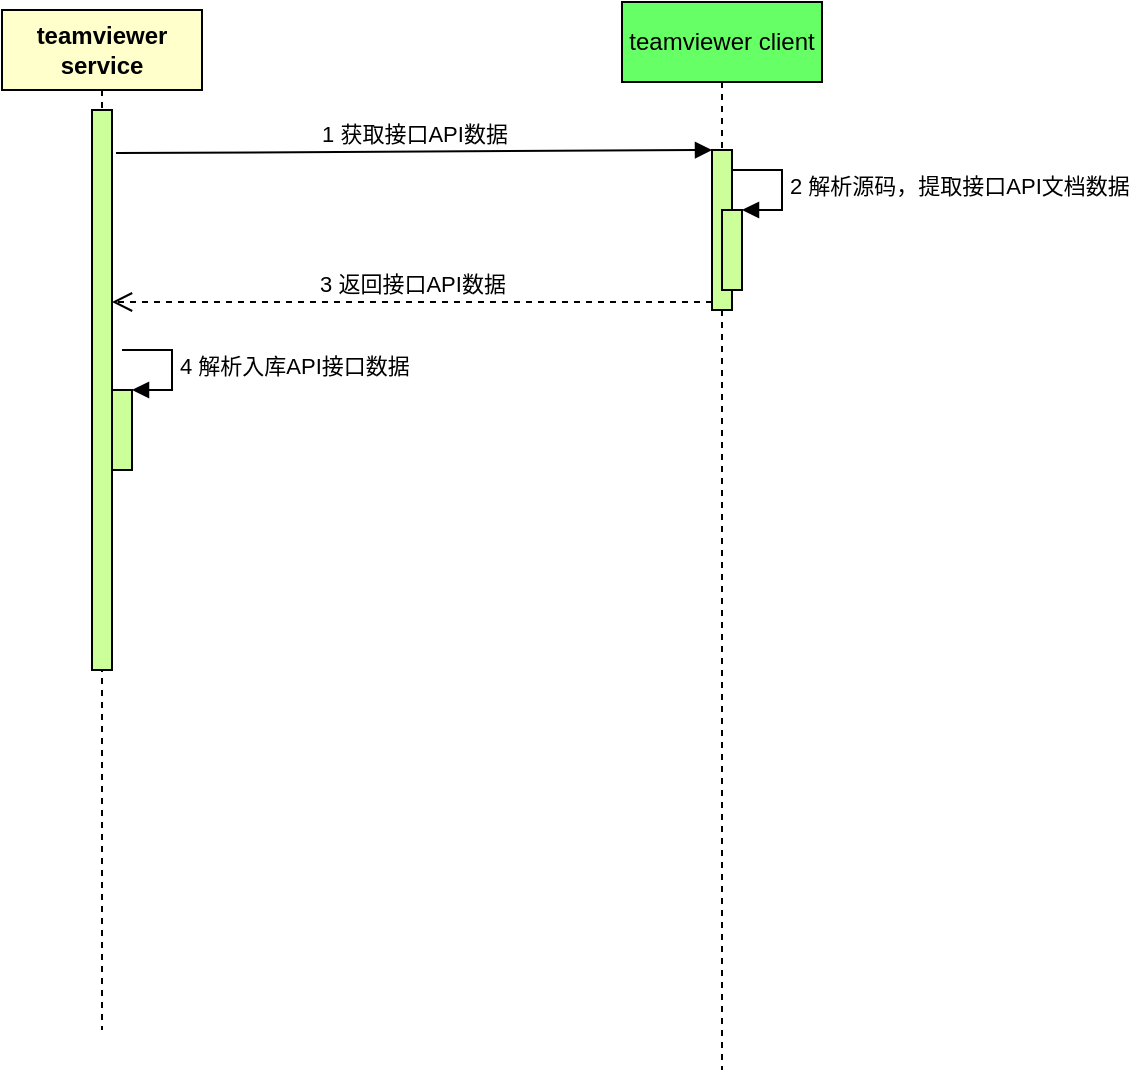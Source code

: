 <mxfile version="14.1.4" type="github">
  <diagram name="Page-1" id="b5b7bab2-c9e2-2cf4-8b2a-24fd1a2a6d21">
    <mxGraphModel dx="1840" dy="1676" grid="1" gridSize="10" guides="1" tooltips="1" connect="1" arrows="1" fold="1" page="1" pageScale="1" pageWidth="827" pageHeight="1169" background="#ffffff" math="0" shadow="0">
      <root>
        <mxCell id="0" />
        <mxCell id="1" parent="0" />
        <mxCell id="pt-x4_sm98buI33GJzMz-9" value="&lt;b&gt;teamviewer service&lt;/b&gt;" style="shape=umlLifeline;perimeter=lifelinePerimeter;whiteSpace=wrap;html=1;container=1;collapsible=0;recursiveResize=0;outlineConnect=0;fillColor=#FFFFCC;" vertex="1" parent="1">
          <mxGeometry x="-110" y="-580" width="100" height="510" as="geometry" />
        </mxCell>
        <mxCell id="pt-x4_sm98buI33GJzMz-13" value="" style="html=1;points=[];perimeter=orthogonalPerimeter;fillColor=#CCFF99;" vertex="1" parent="pt-x4_sm98buI33GJzMz-9">
          <mxGeometry x="45" y="50" width="10" height="280" as="geometry" />
        </mxCell>
        <mxCell id="pt-x4_sm98buI33GJzMz-28" value="" style="html=1;points=[];perimeter=orthogonalPerimeter;fillColor=#CCFF99;" vertex="1" parent="pt-x4_sm98buI33GJzMz-9">
          <mxGeometry x="55" y="190" width="10" height="40" as="geometry" />
        </mxCell>
        <mxCell id="pt-x4_sm98buI33GJzMz-29" value="4&amp;nbsp;解析入库API接口数据" style="edgeStyle=orthogonalEdgeStyle;html=1;align=left;spacingLeft=2;endArrow=block;rounded=0;entryX=1;entryY=0;" edge="1" target="pt-x4_sm98buI33GJzMz-28" parent="pt-x4_sm98buI33GJzMz-9">
          <mxGeometry relative="1" as="geometry">
            <mxPoint x="60" y="170" as="sourcePoint" />
            <Array as="points">
              <mxPoint x="85" y="170" />
            </Array>
          </mxGeometry>
        </mxCell>
        <mxCell id="pt-x4_sm98buI33GJzMz-10" value="teamviewer client" style="shape=umlLifeline;perimeter=lifelinePerimeter;whiteSpace=wrap;html=1;container=1;collapsible=0;recursiveResize=0;outlineConnect=0;fillColor=#66FF66;" vertex="1" parent="1">
          <mxGeometry x="200" y="-584" width="100" height="534" as="geometry" />
        </mxCell>
        <mxCell id="pt-x4_sm98buI33GJzMz-15" value="" style="html=1;points=[];perimeter=orthogonalPerimeter;fillColor=#CCFF99;" vertex="1" parent="pt-x4_sm98buI33GJzMz-10">
          <mxGeometry x="45" y="74" width="10" height="80" as="geometry" />
        </mxCell>
        <mxCell id="pt-x4_sm98buI33GJzMz-20" value="" style="html=1;points=[];perimeter=orthogonalPerimeter;fillColor=#CCFF99;" vertex="1" parent="pt-x4_sm98buI33GJzMz-10">
          <mxGeometry x="50" y="104" width="10" height="40" as="geometry" />
        </mxCell>
        <mxCell id="pt-x4_sm98buI33GJzMz-21" value="2&amp;nbsp;解析源码，提取接口API文档数据" style="edgeStyle=orthogonalEdgeStyle;html=1;align=left;spacingLeft=2;endArrow=block;rounded=0;entryX=1;entryY=0;" edge="1" target="pt-x4_sm98buI33GJzMz-20" parent="pt-x4_sm98buI33GJzMz-10">
          <mxGeometry relative="1" as="geometry">
            <mxPoint x="55" y="84" as="sourcePoint" />
            <Array as="points">
              <mxPoint x="80" y="84" />
            </Array>
          </mxGeometry>
        </mxCell>
        <mxCell id="pt-x4_sm98buI33GJzMz-16" value="1&amp;nbsp;获取接口API数据" style="html=1;verticalAlign=bottom;endArrow=block;entryX=0;entryY=0;exitX=1.2;exitY=0.077;exitDx=0;exitDy=0;exitPerimeter=0;" edge="1" target="pt-x4_sm98buI33GJzMz-15" parent="1" source="pt-x4_sm98buI33GJzMz-13">
          <mxGeometry relative="1" as="geometry">
            <mxPoint x="-50" y="-510" as="sourcePoint" />
          </mxGeometry>
        </mxCell>
        <mxCell id="pt-x4_sm98buI33GJzMz-17" value="3&amp;nbsp;返回接口API数据" style="html=1;verticalAlign=bottom;endArrow=open;dashed=1;endSize=8;exitX=0;exitY=0.95;" edge="1" source="pt-x4_sm98buI33GJzMz-15" parent="1" target="pt-x4_sm98buI33GJzMz-13">
          <mxGeometry relative="1" as="geometry">
            <mxPoint x="-50" y="-434" as="targetPoint" />
          </mxGeometry>
        </mxCell>
      </root>
    </mxGraphModel>
  </diagram>
</mxfile>
